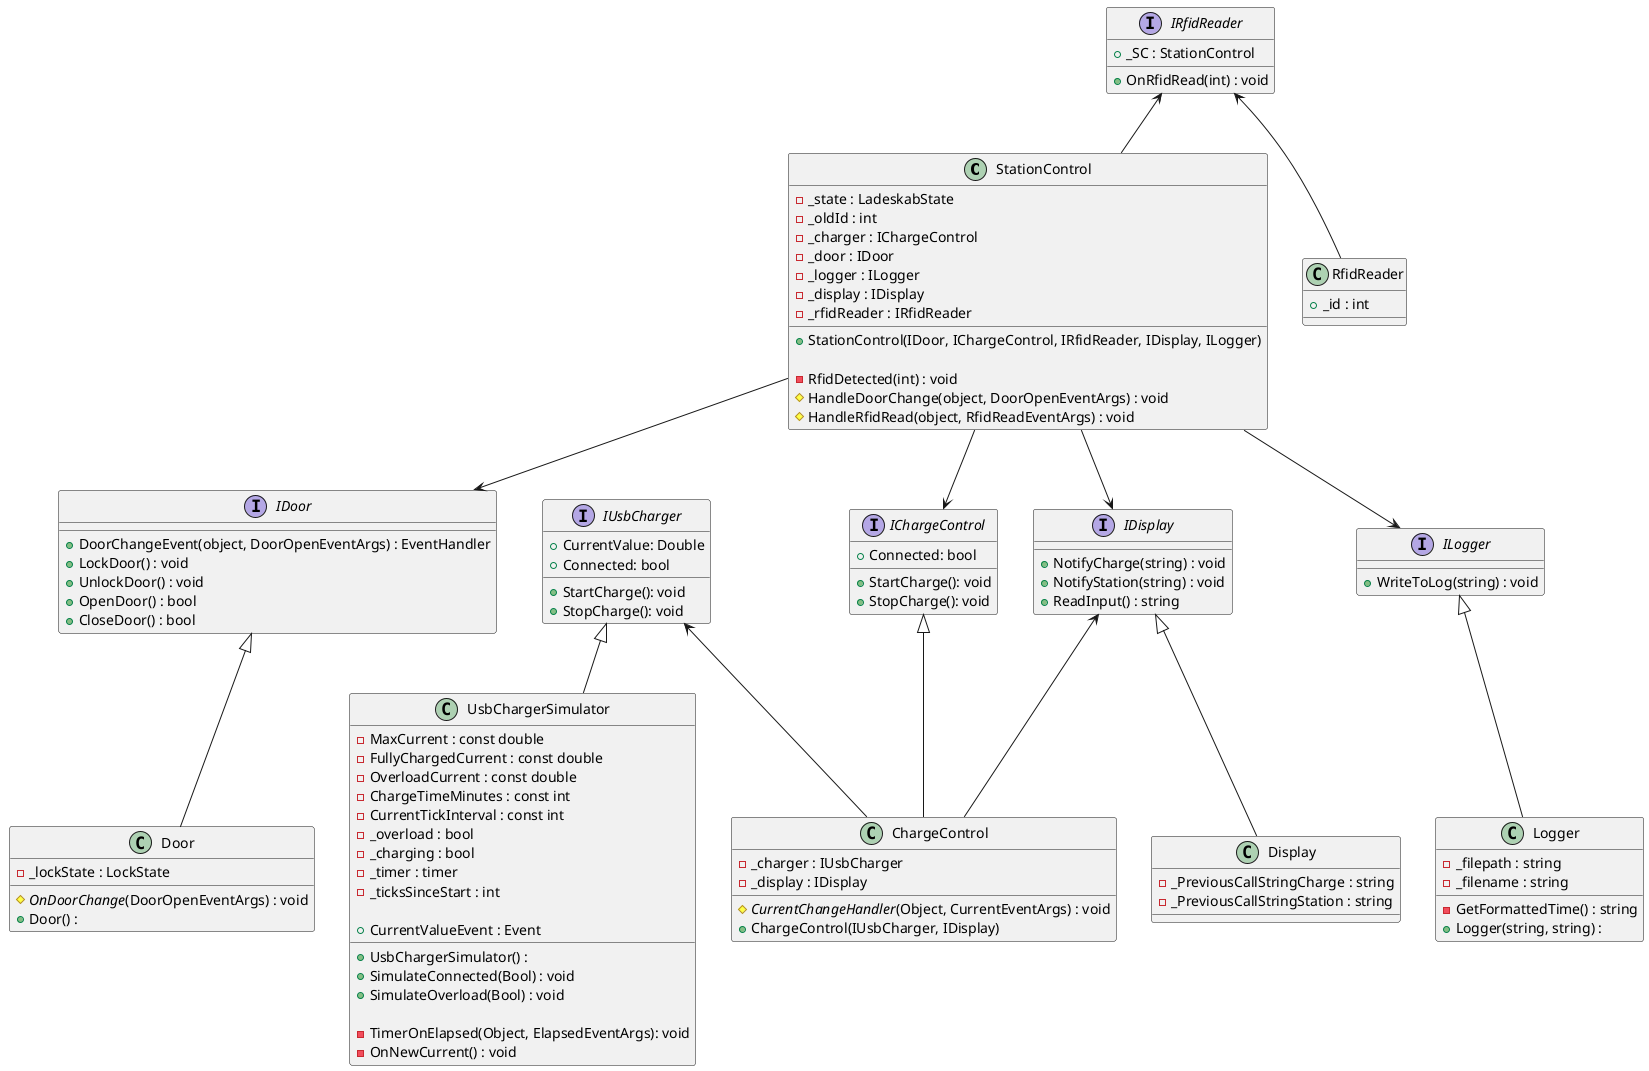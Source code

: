 @startuml
class StationControl
{
    - _state : LadeskabState 
    - _oldId : int 
    - _charger : IChargeControl
    - _door : IDoor 
    - _logger : ILogger
    - _display : IDisplay
    - _rfidReader : IRfidReader


    + StationControl(IDoor, IChargeControl, IRfidReader, IDisplay, ILogger) 

    - RfidDetected(int) : void
     # HandleDoorChange(object, DoorOpenEventArgs) : void
     # HandleRfidRead(object, RfidReadEventArgs) : void
}


/' Door '/

interface IDoor
{
    + DoorChangeEvent(object, DoorOpenEventArgs) : EventHandler
    + LockDoor() : void
    + UnlockDoor() : void
    + OpenDoor() : bool
    + CloseDoor() : bool
}

class Door 
{
    - _lockState : LockState
    # //OnDoorChange//(DoorOpenEventArgs) : void
    + Door() :
}


IDoor <|-- Door
StationControl --> IDoor

/' RFID READER '/

interface IRfidReader{

    + _SC : StationControl 
    + OnRfidRead(int) : void   
}

class RfidReader
{
    + _id : int  
}

IRfidReader <-- StationControl
IRfidReader <-- RfidReader

/' USB Charger '/
class UsbChargerSimulator
{
    - MaxCurrent : const double
    - FullyChargedCurrent : const double
    - OverloadCurrent : const double
    - ChargeTimeMinutes : const int
    - CurrentTickInterval : const int
    - _overload : bool
    - _charging : bool
    - _timer : timer
    - _ticksSinceStart : int

    + CurrentValueEvent : Event

    + UsbChargerSimulator() :
    + SimulateConnected(Bool) : void
    + SimulateOverload(Bool) : void

    - TimerOnElapsed(Object, ElapsedEventArgs): void
    - OnNewCurrent() : void
}

interface IUsbCharger
{
    +CurrentValue: Double
    +Connected: bool
    +StartCharge(): void
    +StopCharge(): void
}

IUsbCharger <|-- UsbChargerSimulator

/' ChargeControl '/

interface IChargeControl
{
    +Connected: bool
    +StartCharge(): void
    +StopCharge(): void
}
class ChargeControl
{
    - _charger : IUsbCharger
    - _display : IDisplay
    # //CurrentChangeHandler//(Object, CurrentEventArgs) : void
    + ChargeControl(IUsbCharger, IDisplay)
}
IChargeControl <|-- ChargeControl
StationControl --> IChargeControl
IUsbCharger <-- ChargeControl
IDisplay <-- ChargeControl
/' Display '/

interface IDisplay
{
    + NotifyCharge(string) : void
    + NotifyStation(string) : void
    + ReadInput() : string
}

class Display
{

    - _PreviousCallStringCharge : string
    - _PreviousCallStringStation : string
}
    IDisplay <|-- Display
    StationControl --> IDisplay

/' Logger '/

class Logger
{
    - _filepath : string
    - _filename : string
    - GetFormattedTime() : string
    + Logger(string, string) : 

}


interface ILogger
{
    + WriteToLog(string) : void
}

ILogger <|-- Logger
StationControl --> ILogger

@enduml